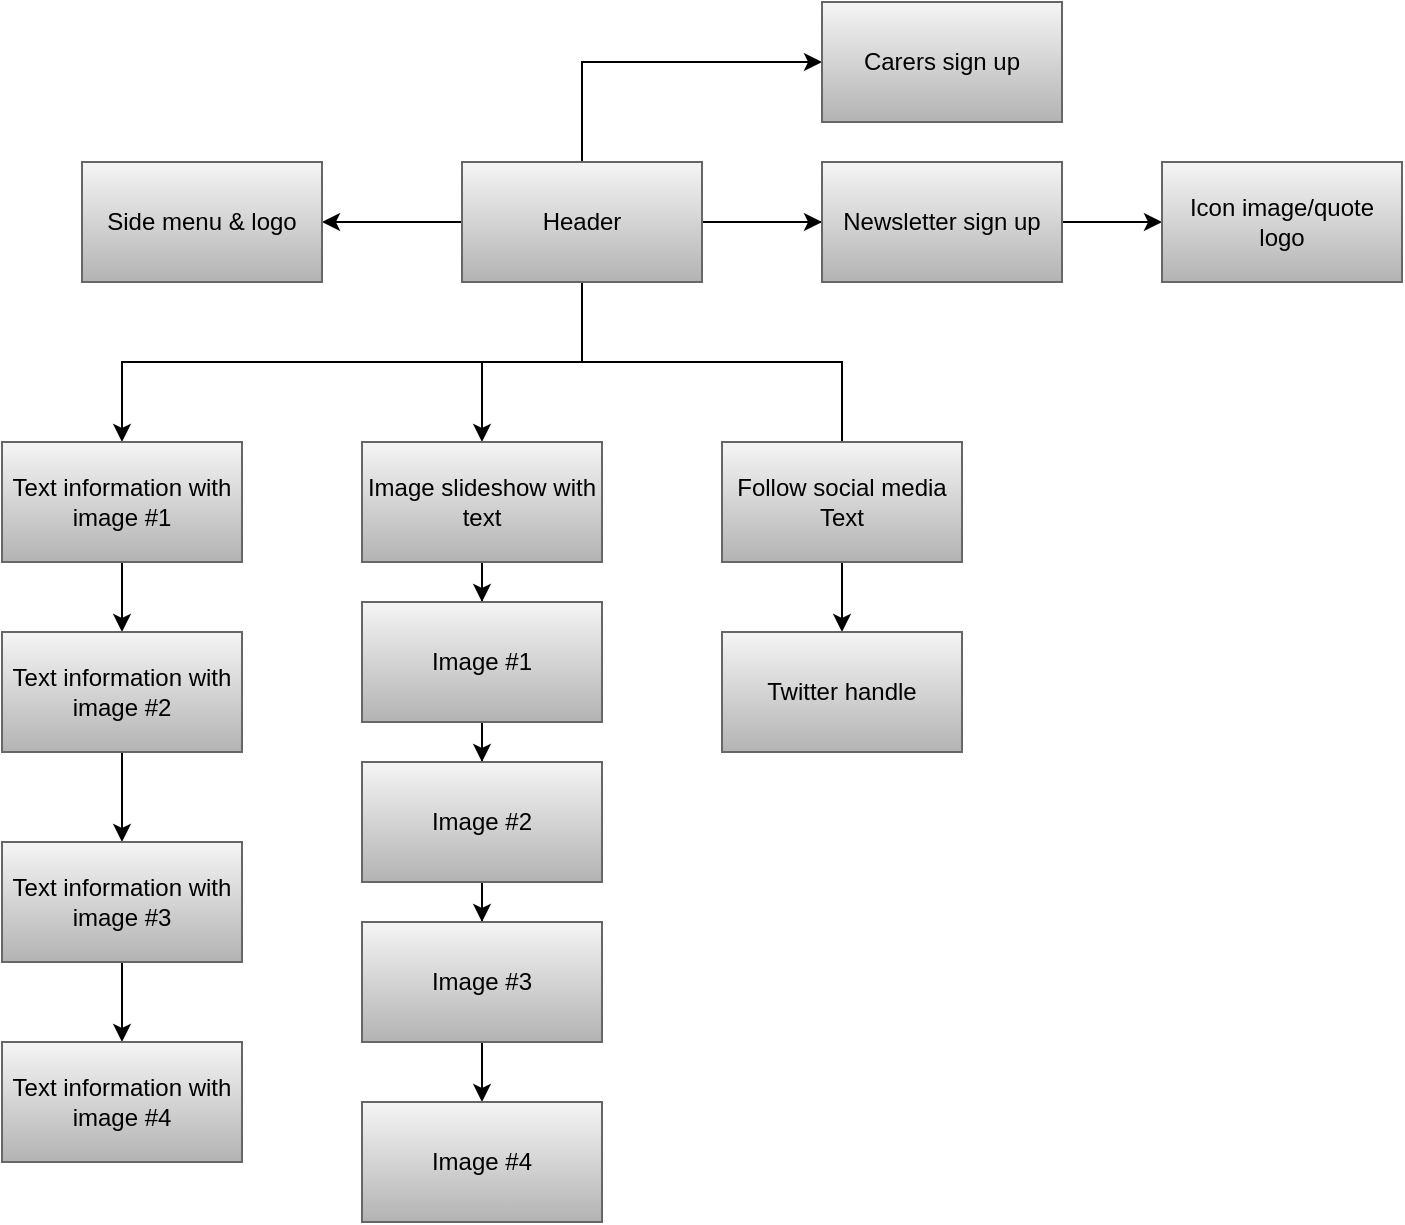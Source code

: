 <mxfile type="github" version="13.2.6"><diagram id="Kt38gpRKWLW8HhzHEm4j" name="Page-1"><mxGraphModel grid="1" dx="2249" dy="792" gridSize="10" guides="1" tooltips="1" connect="1" arrows="1" fold="1" page="1" pageScale="1" pageWidth="827" pageHeight="1169" math="0" shadow="0"><root><mxCell id="0"/><mxCell id="1" parent="0"/><mxCell id="AW4PTAP2vS1YdVqAhfjV-3" source="AW4PTAP2vS1YdVqAhfjV-1" value="" parent="1" style="edgeStyle=orthogonalEdgeStyle;rounded=0;orthogonalLoop=1;jettySize=auto;html=1;" edge="1" target="AW4PTAP2vS1YdVqAhfjV-2"><mxGeometry as="geometry" relative="1"/></mxCell><mxCell id="AW4PTAP2vS1YdVqAhfjV-5" source="AW4PTAP2vS1YdVqAhfjV-1" value="" parent="1" style="edgeStyle=orthogonalEdgeStyle;rounded=0;orthogonalLoop=1;jettySize=auto;html=1;" edge="1" target="AW4PTAP2vS1YdVqAhfjV-4"><mxGeometry as="geometry" relative="1"/></mxCell><mxCell id="AW4PTAP2vS1YdVqAhfjV-7" source="AW4PTAP2vS1YdVqAhfjV-1" value="" parent="1" style="edgeStyle=orthogonalEdgeStyle;rounded=0;orthogonalLoop=1;jettySize=auto;html=1;" edge="1" target="AW4PTAP2vS1YdVqAhfjV-6"><mxGeometry as="geometry" relative="1"/></mxCell><mxCell id="AW4PTAP2vS1YdVqAhfjV-9" source="AW4PTAP2vS1YdVqAhfjV-1" value="" parent="1" style="edgeStyle=orthogonalEdgeStyle;rounded=0;orthogonalLoop=1;jettySize=auto;html=1;" edge="1" target="AW4PTAP2vS1YdVqAhfjV-8"><mxGeometry as="geometry" relative="1"><Array as="points"><mxPoint x="230" y="270"/></Array></mxGeometry></mxCell><mxCell id="AW4PTAP2vS1YdVqAhfjV-11" source="AW4PTAP2vS1YdVqAhfjV-1" value="" parent="1" style="edgeStyle=orthogonalEdgeStyle;rounded=0;orthogonalLoop=1;jettySize=auto;html=1;entryX=0.5;entryY=0;entryDx=0;entryDy=0;" edge="1" target="AW4PTAP2vS1YdVqAhfjV-10"><mxGeometry as="geometry" relative="1"><Array as="points"><mxPoint x="230" y="420"/><mxPoint y="420"/></Array></mxGeometry></mxCell><mxCell id="AW4PTAP2vS1YdVqAhfjV-22" source="AW4PTAP2vS1YdVqAhfjV-1" parent="1" style="edgeStyle=orthogonalEdgeStyle;rounded=0;orthogonalLoop=1;jettySize=auto;html=1;entryX=0.5;entryY=0;entryDx=0;entryDy=0;" edge="1" target="AW4PTAP2vS1YdVqAhfjV-21"><mxGeometry as="geometry" relative="1"/></mxCell><mxCell id="AW4PTAP2vS1YdVqAhfjV-32" source="AW4PTAP2vS1YdVqAhfjV-1" parent="1" style="edgeStyle=orthogonalEdgeStyle;rounded=0;orthogonalLoop=1;jettySize=auto;html=1;entryX=0.5;entryY=0.167;entryDx=0;entryDy=0;entryPerimeter=0;" edge="1" target="AW4PTAP2vS1YdVqAhfjV-31"><mxGeometry as="geometry" relative="1"><Array as="points"><mxPoint x="230" y="420"/><mxPoint x="360" y="420"/></Array></mxGeometry></mxCell><mxCell id="AW4PTAP2vS1YdVqAhfjV-1" value="Header" parent="1" style="rounded=0;whiteSpace=wrap;html=1;gradientColor=#b3b3b3;fillColor=#f5f5f5;strokeColor=#666666;" vertex="1"><mxGeometry as="geometry" x="170" y="320" width="120" height="60"/></mxCell><mxCell id="AW4PTAP2vS1YdVqAhfjV-15" source="AW4PTAP2vS1YdVqAhfjV-10" value="" parent="1" style="edgeStyle=orthogonalEdgeStyle;rounded=0;orthogonalLoop=1;jettySize=auto;html=1;" edge="1" target="AW4PTAP2vS1YdVqAhfjV-14"><mxGeometry as="geometry" relative="1"/></mxCell><mxCell id="AW4PTAP2vS1YdVqAhfjV-10" value="Text information with image #1" parent="1" style="rounded=0;whiteSpace=wrap;html=1;gradientColor=#b3b3b3;fillColor=#f5f5f5;strokeColor=#666666;" vertex="1"><mxGeometry as="geometry" x="-60" y="460" width="120" height="60"/></mxCell><mxCell id="AW4PTAP2vS1YdVqAhfjV-17" source="AW4PTAP2vS1YdVqAhfjV-14" value="" parent="1" style="edgeStyle=orthogonalEdgeStyle;rounded=0;orthogonalLoop=1;jettySize=auto;html=1;" edge="1" target="AW4PTAP2vS1YdVqAhfjV-16"><mxGeometry as="geometry" relative="1"/></mxCell><mxCell id="AW4PTAP2vS1YdVqAhfjV-14" value="Text information with image #2" parent="1" style="rounded=0;whiteSpace=wrap;html=1;gradientColor=#b3b3b3;fillColor=#f5f5f5;strokeColor=#666666;" vertex="1"><mxGeometry as="geometry" x="-60" y="555" width="120" height="60"/></mxCell><mxCell id="AW4PTAP2vS1YdVqAhfjV-19" source="AW4PTAP2vS1YdVqAhfjV-16" value="" parent="1" style="edgeStyle=orthogonalEdgeStyle;rounded=0;orthogonalLoop=1;jettySize=auto;html=1;" edge="1" target="AW4PTAP2vS1YdVqAhfjV-18"><mxGeometry as="geometry" relative="1"/></mxCell><mxCell id="AW4PTAP2vS1YdVqAhfjV-16" value="Text information with image #3" parent="1" style="rounded=0;whiteSpace=wrap;html=1;gradientColor=#b3b3b3;fillColor=#f5f5f5;strokeColor=#666666;" vertex="1"><mxGeometry as="geometry" x="-60" y="660" width="120" height="60"/></mxCell><mxCell id="AW4PTAP2vS1YdVqAhfjV-18" value="Text information with image #4" parent="1" style="rounded=0;whiteSpace=wrap;html=1;gradientColor=#b3b3b3;fillColor=#f5f5f5;strokeColor=#666666;" vertex="1"><mxGeometry as="geometry" x="-60" y="760" width="120" height="60"/></mxCell><mxCell id="AW4PTAP2vS1YdVqAhfjV-8" value="Carers sign up" parent="1" style="rounded=0;whiteSpace=wrap;html=1;gradientColor=#b3b3b3;fillColor=#f5f5f5;strokeColor=#666666;" vertex="1"><mxGeometry as="geometry" x="350" y="240" width="120" height="60"/></mxCell><mxCell id="AW4PTAP2vS1YdVqAhfjV-6" value="Icon image/quote logo" parent="1" style="rounded=0;whiteSpace=wrap;html=1;gradientColor=#b3b3b3;fillColor=#f5f5f5;strokeColor=#666666;" vertex="1"><mxGeometry as="geometry" x="520" y="320" width="120" height="60"/></mxCell><mxCell id="AW4PTAP2vS1YdVqAhfjV-4" value="Side menu &amp;amp; logo" parent="1" style="rounded=0;whiteSpace=wrap;html=1;gradientColor=#b3b3b3;fillColor=#f5f5f5;strokeColor=#666666;" vertex="1"><mxGeometry as="geometry" x="-20" y="320" width="120" height="60"/></mxCell><mxCell id="AW4PTAP2vS1YdVqAhfjV-2" value="Newsletter sign up" parent="1" style="rounded=0;whiteSpace=wrap;html=1;gradientColor=#b3b3b3;fillColor=#f5f5f5;strokeColor=#666666;" vertex="1"><mxGeometry as="geometry" x="350" y="320" width="120" height="60"/></mxCell><mxCell id="AW4PTAP2vS1YdVqAhfjV-24" source="AW4PTAP2vS1YdVqAhfjV-21" value="" parent="1" style="edgeStyle=orthogonalEdgeStyle;rounded=0;orthogonalLoop=1;jettySize=auto;html=1;" edge="1" target="AW4PTAP2vS1YdVqAhfjV-23"><mxGeometry as="geometry" relative="1"/></mxCell><mxCell id="AW4PTAP2vS1YdVqAhfjV-21" value="Image slideshow with text" parent="1" style="rounded=0;whiteSpace=wrap;html=1;gradientColor=#b3b3b3;fillColor=#f5f5f5;strokeColor=#666666;" vertex="1"><mxGeometry as="geometry" x="120" y="460" width="120" height="60"/></mxCell><mxCell id="AW4PTAP2vS1YdVqAhfjV-26" source="AW4PTAP2vS1YdVqAhfjV-23" value="" parent="1" style="edgeStyle=orthogonalEdgeStyle;rounded=0;orthogonalLoop=1;jettySize=auto;html=1;" edge="1" target="AW4PTAP2vS1YdVqAhfjV-25"><mxGeometry as="geometry" relative="1"/></mxCell><mxCell id="AW4PTAP2vS1YdVqAhfjV-23" value="Image #1" parent="1" style="rounded=0;whiteSpace=wrap;html=1;gradientColor=#b3b3b3;fillColor=#f5f5f5;strokeColor=#666666;" vertex="1"><mxGeometry as="geometry" x="120" y="540" width="120" height="60"/></mxCell><mxCell id="AW4PTAP2vS1YdVqAhfjV-28" source="AW4PTAP2vS1YdVqAhfjV-25" value="" parent="1" style="edgeStyle=orthogonalEdgeStyle;rounded=0;orthogonalLoop=1;jettySize=auto;html=1;" edge="1" target="AW4PTAP2vS1YdVqAhfjV-27"><mxGeometry as="geometry" relative="1"/></mxCell><mxCell id="AW4PTAP2vS1YdVqAhfjV-25" value="Image #2" parent="1" style="rounded=0;whiteSpace=wrap;html=1;gradientColor=#b3b3b3;fillColor=#f5f5f5;strokeColor=#666666;" vertex="1"><mxGeometry as="geometry" x="120" y="620" width="120" height="60"/></mxCell><mxCell id="AW4PTAP2vS1YdVqAhfjV-30" source="AW4PTAP2vS1YdVqAhfjV-27" value="" parent="1" style="edgeStyle=orthogonalEdgeStyle;rounded=0;orthogonalLoop=1;jettySize=auto;html=1;" edge="1" target="AW4PTAP2vS1YdVqAhfjV-29"><mxGeometry as="geometry" relative="1"/></mxCell><mxCell id="AW4PTAP2vS1YdVqAhfjV-27" value="Image #3" parent="1" style="rounded=0;whiteSpace=wrap;html=1;gradientColor=#b3b3b3;fillColor=#f5f5f5;strokeColor=#666666;" vertex="1"><mxGeometry as="geometry" x="120" y="700" width="120" height="60"/></mxCell><mxCell id="AW4PTAP2vS1YdVqAhfjV-29" value="Image #4" parent="1" style="rounded=0;whiteSpace=wrap;html=1;gradientColor=#b3b3b3;fillColor=#f5f5f5;strokeColor=#666666;" vertex="1"><mxGeometry as="geometry" x="120" y="790" width="120" height="60"/></mxCell><mxCell id="AW4PTAP2vS1YdVqAhfjV-34" source="AW4PTAP2vS1YdVqAhfjV-31" value="" parent="1" style="edgeStyle=orthogonalEdgeStyle;rounded=0;orthogonalLoop=1;jettySize=auto;html=1;" edge="1" target="AW4PTAP2vS1YdVqAhfjV-33"><mxGeometry as="geometry" relative="1"/></mxCell><mxCell id="AW4PTAP2vS1YdVqAhfjV-31" value="Follow social media Text" parent="1" style="rounded=0;whiteSpace=wrap;html=1;gradientColor=#b3b3b3;fillColor=#f5f5f5;strokeColor=#666666;" vertex="1"><mxGeometry as="geometry" x="300" y="460" width="120" height="60"/></mxCell><mxCell id="AW4PTAP2vS1YdVqAhfjV-33" value="Twitter handle" parent="1" style="rounded=0;whiteSpace=wrap;html=1;gradientColor=#b3b3b3;fillColor=#f5f5f5;strokeColor=#666666;" vertex="1"><mxGeometry as="geometry" x="300" y="555" width="120" height="60"/></mxCell></root></mxGraphModel></diagram></mxfile>